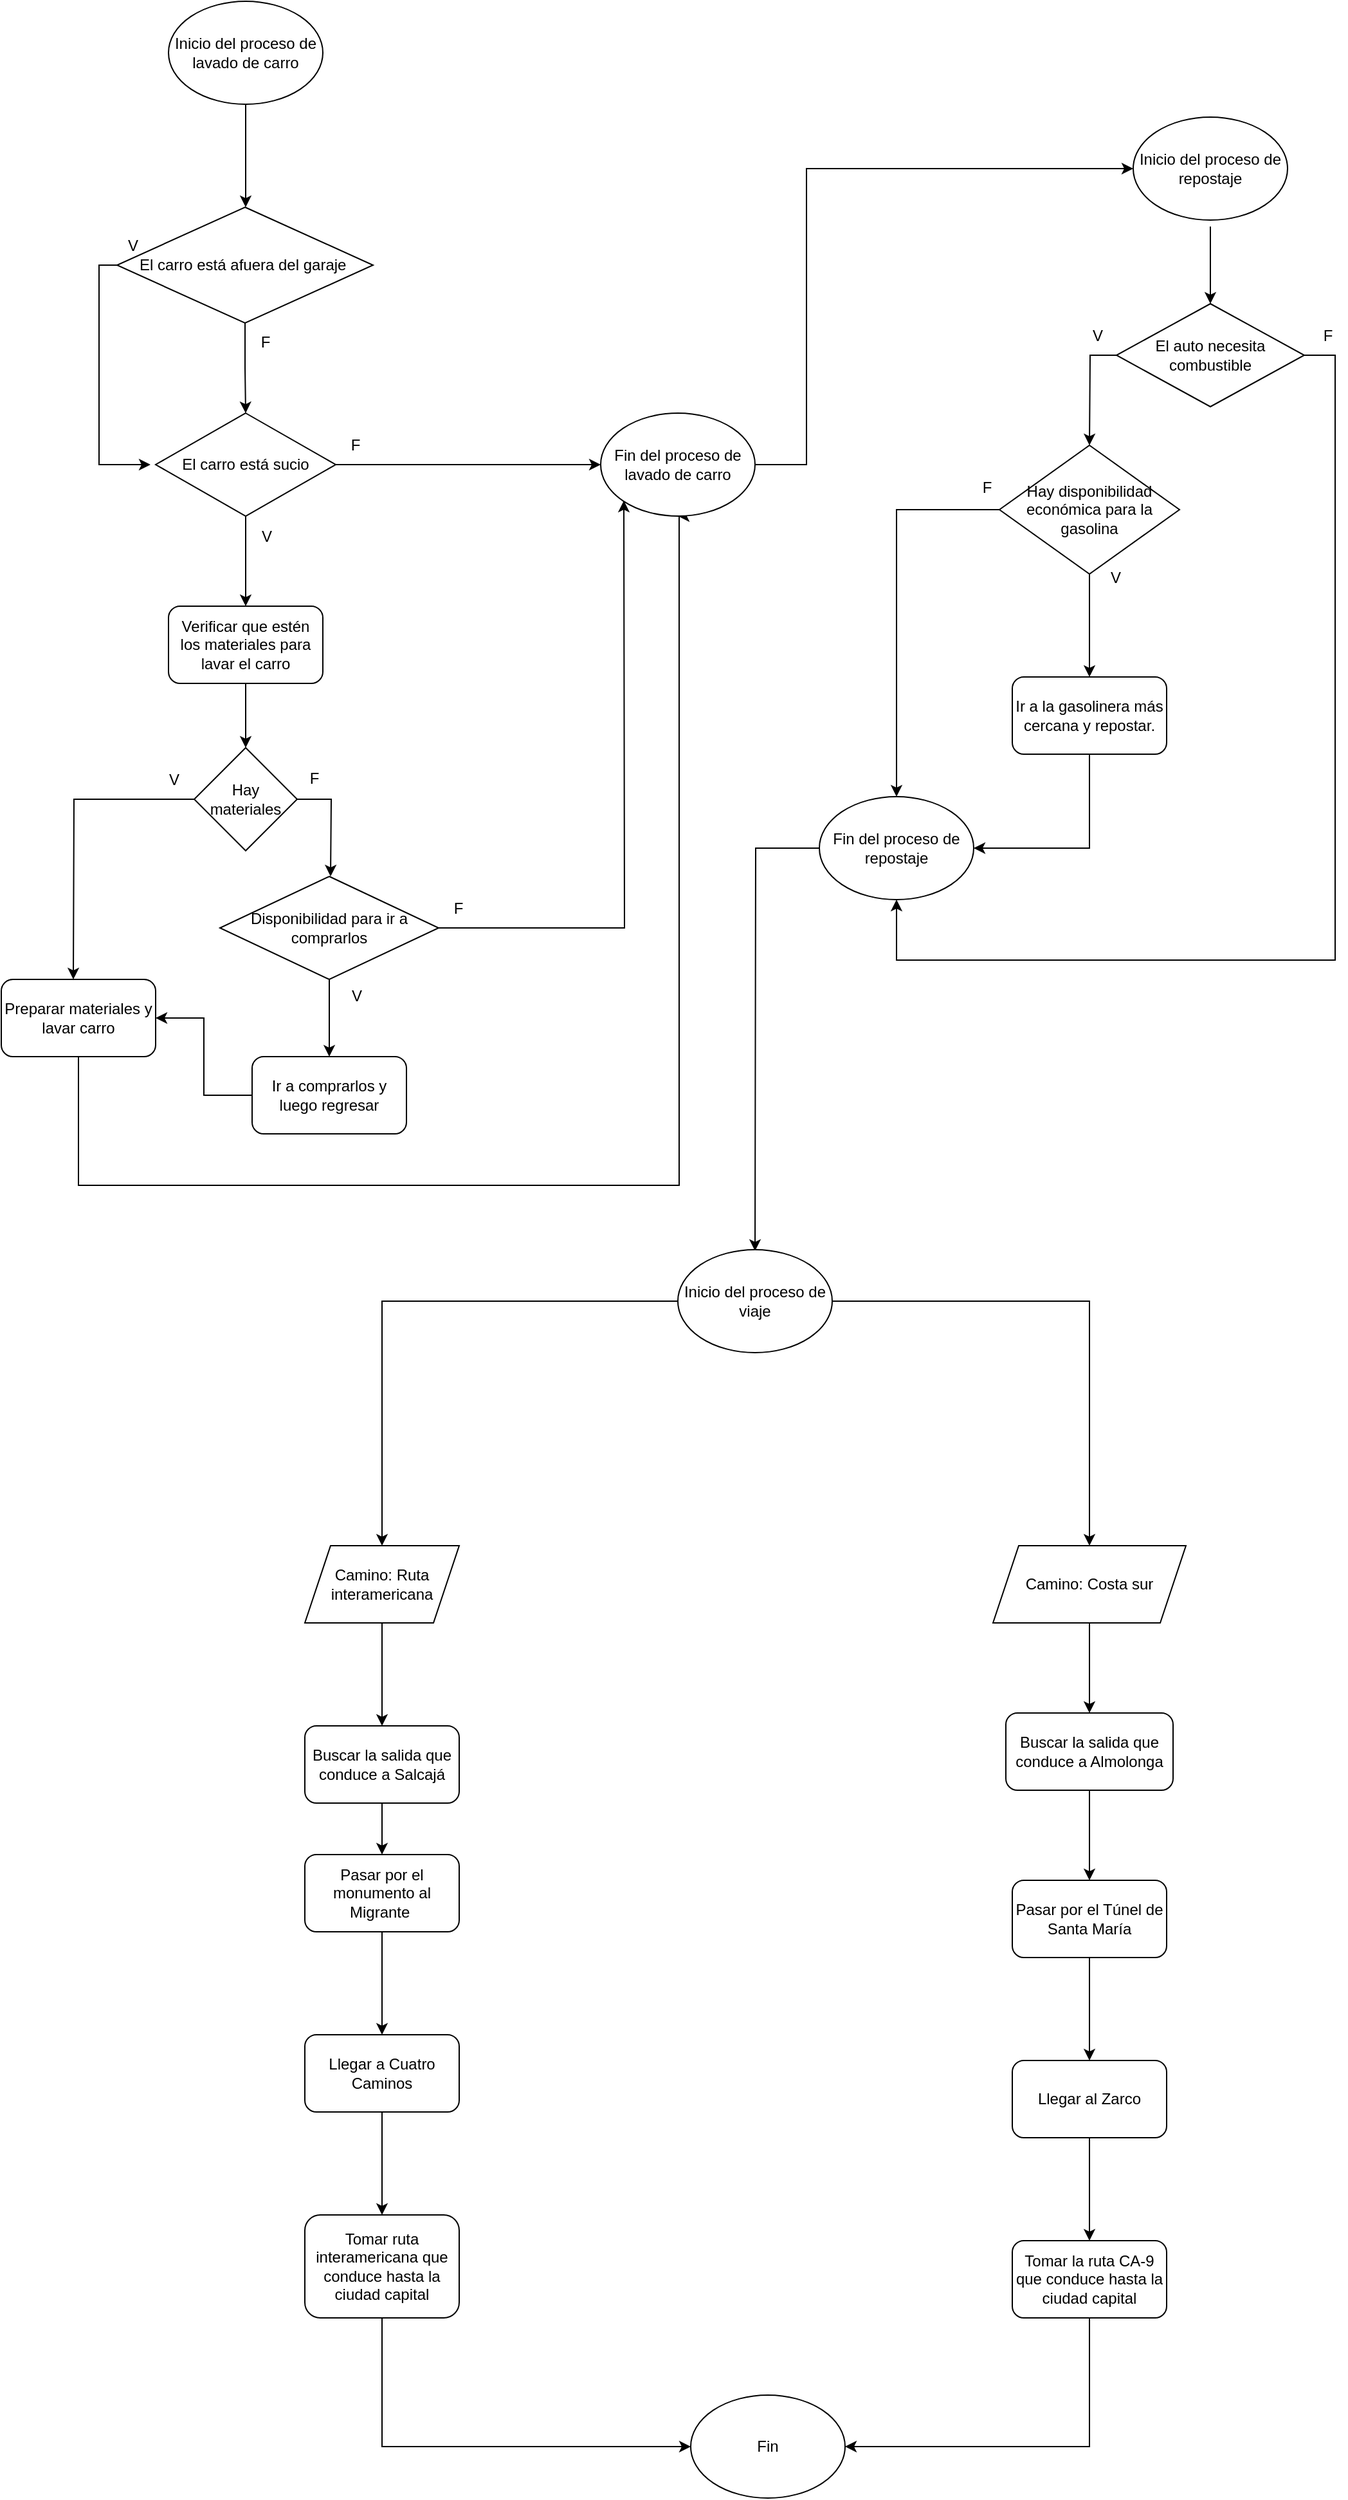 <mxfile version="24.1.0" type="device">
  <diagram name="Página-1" id="kDsIwDnjtc5UrCaGoq3r">
    <mxGraphModel dx="794" dy="788" grid="1" gridSize="10" guides="1" tooltips="1" connect="1" arrows="1" fold="1" page="1" pageScale="1" pageWidth="827" pageHeight="1169" math="0" shadow="0">
      <root>
        <mxCell id="0" />
        <mxCell id="1" parent="0" />
        <mxCell id="j1MFBvhrQ1oCP8wBqHsK-2" style="edgeStyle=orthogonalEdgeStyle;rounded=0;orthogonalLoop=1;jettySize=auto;html=1;" parent="1" source="j1MFBvhrQ1oCP8wBqHsK-1" edge="1">
          <mxGeometry relative="1" as="geometry">
            <mxPoint x="414.0" y="180" as="targetPoint" />
          </mxGeometry>
        </mxCell>
        <mxCell id="j1MFBvhrQ1oCP8wBqHsK-1" value="Inicio del proceso de lavado de carro" style="ellipse;whiteSpace=wrap;html=1;" parent="1" vertex="1">
          <mxGeometry x="354" y="20" width="120" height="80" as="geometry" />
        </mxCell>
        <mxCell id="j1MFBvhrQ1oCP8wBqHsK-3" style="edgeStyle=orthogonalEdgeStyle;rounded=0;orthogonalLoop=1;jettySize=auto;html=1;entryX=0.5;entryY=0;entryDx=0;entryDy=0;" parent="1" source="j1MFBvhrQ1oCP8wBqHsK-5" target="j1MFBvhrQ1oCP8wBqHsK-9" edge="1">
          <mxGeometry relative="1" as="geometry">
            <mxPoint x="560" y="310" as="targetPoint" />
          </mxGeometry>
        </mxCell>
        <mxCell id="j1MFBvhrQ1oCP8wBqHsK-4" style="edgeStyle=orthogonalEdgeStyle;rounded=0;orthogonalLoop=1;jettySize=auto;html=1;" parent="1" source="j1MFBvhrQ1oCP8wBqHsK-5" edge="1">
          <mxGeometry relative="1" as="geometry">
            <mxPoint x="340" y="380" as="targetPoint" />
            <Array as="points">
              <mxPoint x="300" y="225" />
            </Array>
          </mxGeometry>
        </mxCell>
        <mxCell id="j1MFBvhrQ1oCP8wBqHsK-5" value="El carro está afuera del garaje&amp;nbsp;" style="rhombus;whiteSpace=wrap;html=1;" parent="1" vertex="1">
          <mxGeometry x="314" y="180" width="199" height="90" as="geometry" />
        </mxCell>
        <mxCell id="j1MFBvhrQ1oCP8wBqHsK-6" value="F" style="text;html=1;align=center;verticalAlign=middle;resizable=0;points=[];autosize=1;strokeColor=none;fillColor=none;" parent="1" vertex="1">
          <mxGeometry x="414" y="270" width="30" height="30" as="geometry" />
        </mxCell>
        <mxCell id="j1MFBvhrQ1oCP8wBqHsK-7" style="edgeStyle=orthogonalEdgeStyle;rounded=0;orthogonalLoop=1;jettySize=auto;html=1;entryX=0;entryY=0.5;entryDx=0;entryDy=0;" parent="1" source="j1MFBvhrQ1oCP8wBqHsK-9" edge="1">
          <mxGeometry relative="1" as="geometry">
            <mxPoint x="690" y="380" as="targetPoint" />
          </mxGeometry>
        </mxCell>
        <mxCell id="j1MFBvhrQ1oCP8wBqHsK-8" style="edgeStyle=orthogonalEdgeStyle;rounded=0;orthogonalLoop=1;jettySize=auto;html=1;" parent="1" source="j1MFBvhrQ1oCP8wBqHsK-9" edge="1">
          <mxGeometry relative="1" as="geometry">
            <mxPoint x="414" y="490" as="targetPoint" />
          </mxGeometry>
        </mxCell>
        <mxCell id="j1MFBvhrQ1oCP8wBqHsK-9" value="El carro está sucio" style="rhombus;whiteSpace=wrap;html=1;" parent="1" vertex="1">
          <mxGeometry x="344" y="340" width="140" height="80" as="geometry" />
        </mxCell>
        <mxCell id="j1MFBvhrQ1oCP8wBqHsK-10" value="F" style="text;html=1;align=center;verticalAlign=middle;resizable=0;points=[];autosize=1;strokeColor=none;fillColor=none;" parent="1" vertex="1">
          <mxGeometry x="484" y="350" width="30" height="30" as="geometry" />
        </mxCell>
        <mxCell id="j1MFBvhrQ1oCP8wBqHsK-11" value="V" style="text;html=1;align=center;verticalAlign=middle;resizable=0;points=[];autosize=1;strokeColor=none;fillColor=none;" parent="1" vertex="1">
          <mxGeometry x="311" y="195" width="30" height="30" as="geometry" />
        </mxCell>
        <mxCell id="j1MFBvhrQ1oCP8wBqHsK-12" value="V" style="text;html=1;align=center;verticalAlign=middle;resizable=0;points=[];autosize=1;strokeColor=none;fillColor=none;" parent="1" vertex="1">
          <mxGeometry x="415" y="421" width="30" height="30" as="geometry" />
        </mxCell>
        <mxCell id="j1MFBvhrQ1oCP8wBqHsK-13" style="edgeStyle=orthogonalEdgeStyle;rounded=0;orthogonalLoop=1;jettySize=auto;html=1;entryX=0.5;entryY=0;entryDx=0;entryDy=0;" parent="1" source="j1MFBvhrQ1oCP8wBqHsK-14" target="j1MFBvhrQ1oCP8wBqHsK-17" edge="1">
          <mxGeometry relative="1" as="geometry" />
        </mxCell>
        <mxCell id="j1MFBvhrQ1oCP8wBqHsK-14" value="Verificar que estén los materiales para lavar el carro" style="rounded=1;whiteSpace=wrap;html=1;" parent="1" vertex="1">
          <mxGeometry x="354" y="490" width="120" height="60" as="geometry" />
        </mxCell>
        <mxCell id="j1MFBvhrQ1oCP8wBqHsK-15" style="edgeStyle=orthogonalEdgeStyle;rounded=0;orthogonalLoop=1;jettySize=auto;html=1;" parent="1" source="j1MFBvhrQ1oCP8wBqHsK-17" edge="1">
          <mxGeometry relative="1" as="geometry">
            <mxPoint x="480" y="700" as="targetPoint" />
          </mxGeometry>
        </mxCell>
        <mxCell id="j1MFBvhrQ1oCP8wBqHsK-16" style="edgeStyle=orthogonalEdgeStyle;rounded=0;orthogonalLoop=1;jettySize=auto;html=1;" parent="1" source="j1MFBvhrQ1oCP8wBqHsK-17" edge="1">
          <mxGeometry relative="1" as="geometry">
            <mxPoint x="280" y="780" as="targetPoint" />
          </mxGeometry>
        </mxCell>
        <mxCell id="j1MFBvhrQ1oCP8wBqHsK-17" value="Hay materiales" style="rhombus;whiteSpace=wrap;html=1;" parent="1" vertex="1">
          <mxGeometry x="374" y="600" width="80" height="80" as="geometry" />
        </mxCell>
        <mxCell id="j1MFBvhrQ1oCP8wBqHsK-18" style="edgeStyle=orthogonalEdgeStyle;rounded=0;orthogonalLoop=1;jettySize=auto;html=1;entryX=0;entryY=1;entryDx=0;entryDy=0;" parent="1" source="j1MFBvhrQ1oCP8wBqHsK-20" edge="1">
          <mxGeometry relative="1" as="geometry">
            <mxPoint x="708" y="408" as="targetPoint" />
          </mxGeometry>
        </mxCell>
        <mxCell id="j1MFBvhrQ1oCP8wBqHsK-19" style="edgeStyle=orthogonalEdgeStyle;rounded=0;orthogonalLoop=1;jettySize=auto;html=1;" parent="1" source="j1MFBvhrQ1oCP8wBqHsK-20" edge="1">
          <mxGeometry relative="1" as="geometry">
            <mxPoint x="479" y="840" as="targetPoint" />
          </mxGeometry>
        </mxCell>
        <mxCell id="j1MFBvhrQ1oCP8wBqHsK-20" value="Disponibilidad para ir a comprarlos" style="rhombus;whiteSpace=wrap;html=1;" parent="1" vertex="1">
          <mxGeometry x="394" y="700" width="170" height="80" as="geometry" />
        </mxCell>
        <mxCell id="j1MFBvhrQ1oCP8wBqHsK-21" value="F" style="text;html=1;align=center;verticalAlign=middle;resizable=0;points=[];autosize=1;strokeColor=none;fillColor=none;" parent="1" vertex="1">
          <mxGeometry x="564" y="710" width="30" height="30" as="geometry" />
        </mxCell>
        <mxCell id="j1MFBvhrQ1oCP8wBqHsK-22" value="F" style="text;html=1;align=center;verticalAlign=middle;resizable=0;points=[];autosize=1;strokeColor=none;fillColor=none;" parent="1" vertex="1">
          <mxGeometry x="452" y="609" width="30" height="30" as="geometry" />
        </mxCell>
        <mxCell id="j1MFBvhrQ1oCP8wBqHsK-23" value="V" style="text;html=1;align=center;verticalAlign=middle;resizable=0;points=[];autosize=1;strokeColor=none;fillColor=none;" parent="1" vertex="1">
          <mxGeometry x="343" y="610" width="30" height="30" as="geometry" />
        </mxCell>
        <mxCell id="j1MFBvhrQ1oCP8wBqHsK-24" style="edgeStyle=orthogonalEdgeStyle;rounded=0;orthogonalLoop=1;jettySize=auto;html=1;entryX=0.5;entryY=1;entryDx=0;entryDy=0;" parent="1" source="j1MFBvhrQ1oCP8wBqHsK-25" edge="1">
          <mxGeometry relative="1" as="geometry">
            <mxPoint x="750" y="420" as="targetPoint" />
            <Array as="points">
              <mxPoint x="284" y="940" />
              <mxPoint x="751" y="940" />
            </Array>
          </mxGeometry>
        </mxCell>
        <mxCell id="j1MFBvhrQ1oCP8wBqHsK-25" value="Preparar materiales y lavar carro" style="rounded=1;whiteSpace=wrap;html=1;" parent="1" vertex="1">
          <mxGeometry x="224" y="780" width="120" height="60" as="geometry" />
        </mxCell>
        <mxCell id="j1MFBvhrQ1oCP8wBqHsK-26" value="V" style="text;html=1;align=center;verticalAlign=middle;resizable=0;points=[];autosize=1;strokeColor=none;fillColor=none;" parent="1" vertex="1">
          <mxGeometry x="485" y="778" width="30" height="30" as="geometry" />
        </mxCell>
        <mxCell id="j1MFBvhrQ1oCP8wBqHsK-27" style="edgeStyle=orthogonalEdgeStyle;rounded=0;orthogonalLoop=1;jettySize=auto;html=1;entryX=1;entryY=0.5;entryDx=0;entryDy=0;" parent="1" source="j1MFBvhrQ1oCP8wBqHsK-28" target="j1MFBvhrQ1oCP8wBqHsK-25" edge="1">
          <mxGeometry relative="1" as="geometry" />
        </mxCell>
        <mxCell id="j1MFBvhrQ1oCP8wBqHsK-28" value="Ir a comprarlos y luego regresar" style="rounded=1;whiteSpace=wrap;html=1;" parent="1" vertex="1">
          <mxGeometry x="419" y="840" width="120" height="60" as="geometry" />
        </mxCell>
        <mxCell id="mAZ9AQqqnZxcHFOM1Hci-3" style="edgeStyle=orthogonalEdgeStyle;rounded=0;orthogonalLoop=1;jettySize=auto;html=1;entryX=0;entryY=0.5;entryDx=0;entryDy=0;" edge="1" parent="1" source="mAZ9AQqqnZxcHFOM1Hci-2" target="mAZ9AQqqnZxcHFOM1Hci-32">
          <mxGeometry relative="1" as="geometry">
            <mxPoint x="890" y="380" as="targetPoint" />
            <Array as="points">
              <mxPoint x="850" y="380" />
              <mxPoint x="850" y="150" />
            </Array>
          </mxGeometry>
        </mxCell>
        <mxCell id="mAZ9AQqqnZxcHFOM1Hci-2" value="Fin del proceso de lavado de carro" style="ellipse;whiteSpace=wrap;html=1;" vertex="1" parent="1">
          <mxGeometry x="690" y="340" width="120" height="80" as="geometry" />
        </mxCell>
        <mxCell id="mAZ9AQqqnZxcHFOM1Hci-18" style="edgeStyle=orthogonalEdgeStyle;rounded=0;orthogonalLoop=1;jettySize=auto;html=1;" edge="1" parent="1">
          <mxGeometry relative="1" as="geometry">
            <mxPoint x="1164" y="255" as="targetPoint" />
            <mxPoint x="1164" y="195" as="sourcePoint" />
          </mxGeometry>
        </mxCell>
        <mxCell id="mAZ9AQqqnZxcHFOM1Hci-19" style="edgeStyle=orthogonalEdgeStyle;rounded=0;orthogonalLoop=1;jettySize=auto;html=1;" edge="1" parent="1" source="mAZ9AQqqnZxcHFOM1Hci-21">
          <mxGeometry relative="1" as="geometry">
            <mxPoint x="1070" y="365" as="targetPoint" />
          </mxGeometry>
        </mxCell>
        <mxCell id="mAZ9AQqqnZxcHFOM1Hci-20" style="edgeStyle=orthogonalEdgeStyle;rounded=0;orthogonalLoop=1;jettySize=auto;html=1;entryX=0.5;entryY=1;entryDx=0;entryDy=0;" edge="1" parent="1" source="mAZ9AQqqnZxcHFOM1Hci-21" target="mAZ9AQqqnZxcHFOM1Hci-27">
          <mxGeometry relative="1" as="geometry">
            <mxPoint x="1260" y="365" as="targetPoint" />
            <Array as="points">
              <mxPoint x="1261" y="295" />
              <mxPoint x="1261" y="765" />
              <mxPoint x="920" y="765" />
            </Array>
          </mxGeometry>
        </mxCell>
        <mxCell id="mAZ9AQqqnZxcHFOM1Hci-21" value="El auto necesita combustible" style="rhombus;whiteSpace=wrap;html=1;" vertex="1" parent="1">
          <mxGeometry x="1091" y="255" width="146" height="80" as="geometry" />
        </mxCell>
        <mxCell id="mAZ9AQqqnZxcHFOM1Hci-22" value="V" style="text;html=1;align=center;verticalAlign=middle;resizable=0;points=[];autosize=1;strokeColor=none;fillColor=none;" vertex="1" parent="1">
          <mxGeometry x="1061" y="265" width="30" height="30" as="geometry" />
        </mxCell>
        <mxCell id="mAZ9AQqqnZxcHFOM1Hci-23" value="F" style="text;html=1;align=center;verticalAlign=middle;resizable=0;points=[];autosize=1;strokeColor=none;fillColor=none;" vertex="1" parent="1">
          <mxGeometry x="1240" y="265" width="30" height="30" as="geometry" />
        </mxCell>
        <mxCell id="mAZ9AQqqnZxcHFOM1Hci-24" style="edgeStyle=orthogonalEdgeStyle;rounded=0;orthogonalLoop=1;jettySize=auto;html=1;entryX=0.5;entryY=0;entryDx=0;entryDy=0;" edge="1" parent="1" source="mAZ9AQqqnZxcHFOM1Hci-26" target="mAZ9AQqqnZxcHFOM1Hci-27">
          <mxGeometry relative="1" as="geometry">
            <mxPoint x="870" y="475" as="targetPoint" />
          </mxGeometry>
        </mxCell>
        <mxCell id="mAZ9AQqqnZxcHFOM1Hci-25" style="edgeStyle=orthogonalEdgeStyle;rounded=0;orthogonalLoop=1;jettySize=auto;html=1;entryX=0.5;entryY=0;entryDx=0;entryDy=0;" edge="1" parent="1" source="mAZ9AQqqnZxcHFOM1Hci-26" target="mAZ9AQqqnZxcHFOM1Hci-31">
          <mxGeometry relative="1" as="geometry">
            <mxPoint x="1070" y="545" as="targetPoint" />
          </mxGeometry>
        </mxCell>
        <mxCell id="mAZ9AQqqnZxcHFOM1Hci-26" value="Hay disponibilidad económica para la gasolina" style="rhombus;whiteSpace=wrap;html=1;" vertex="1" parent="1">
          <mxGeometry x="1000" y="365" width="140" height="100" as="geometry" />
        </mxCell>
        <mxCell id="mAZ9AQqqnZxcHFOM1Hci-33" style="edgeStyle=orthogonalEdgeStyle;rounded=0;orthogonalLoop=1;jettySize=auto;html=1;" edge="1" parent="1" source="mAZ9AQqqnZxcHFOM1Hci-27">
          <mxGeometry relative="1" as="geometry">
            <mxPoint x="810" y="991" as="targetPoint" />
          </mxGeometry>
        </mxCell>
        <mxCell id="mAZ9AQqqnZxcHFOM1Hci-27" value="Fin del proceso de repostaje" style="ellipse;whiteSpace=wrap;html=1;" vertex="1" parent="1">
          <mxGeometry x="860" y="638" width="120" height="80" as="geometry" />
        </mxCell>
        <mxCell id="mAZ9AQqqnZxcHFOM1Hci-28" value="F" style="text;html=1;align=center;verticalAlign=middle;resizable=0;points=[];autosize=1;strokeColor=none;fillColor=none;" vertex="1" parent="1">
          <mxGeometry x="975" y="383" width="30" height="30" as="geometry" />
        </mxCell>
        <mxCell id="mAZ9AQqqnZxcHFOM1Hci-29" value="V" style="text;html=1;align=center;verticalAlign=middle;resizable=0;points=[];autosize=1;strokeColor=none;fillColor=none;" vertex="1" parent="1">
          <mxGeometry x="1075" y="453" width="30" height="30" as="geometry" />
        </mxCell>
        <mxCell id="mAZ9AQqqnZxcHFOM1Hci-30" style="edgeStyle=orthogonalEdgeStyle;rounded=0;orthogonalLoop=1;jettySize=auto;html=1;entryX=1;entryY=0.5;entryDx=0;entryDy=0;" edge="1" parent="1" source="mAZ9AQqqnZxcHFOM1Hci-31" target="mAZ9AQqqnZxcHFOM1Hci-27">
          <mxGeometry relative="1" as="geometry">
            <Array as="points">
              <mxPoint x="1070" y="678" />
            </Array>
          </mxGeometry>
        </mxCell>
        <mxCell id="mAZ9AQqqnZxcHFOM1Hci-31" value="Ir a la gasolinera más cercana y repostar." style="rounded=1;whiteSpace=wrap;html=1;" vertex="1" parent="1">
          <mxGeometry x="1010" y="545" width="120" height="60" as="geometry" />
        </mxCell>
        <mxCell id="mAZ9AQqqnZxcHFOM1Hci-32" value="Inicio del proceso de repostaje" style="ellipse;whiteSpace=wrap;html=1;" vertex="1" parent="1">
          <mxGeometry x="1104" y="110" width="120" height="80" as="geometry" />
        </mxCell>
        <mxCell id="mAZ9AQqqnZxcHFOM1Hci-38" style="edgeStyle=orthogonalEdgeStyle;rounded=0;orthogonalLoop=1;jettySize=auto;html=1;entryX=0.5;entryY=0;entryDx=0;entryDy=0;" edge="1" parent="1" source="mAZ9AQqqnZxcHFOM1Hci-34" target="mAZ9AQqqnZxcHFOM1Hci-36">
          <mxGeometry relative="1" as="geometry">
            <Array as="points">
              <mxPoint x="520" y="1030" />
            </Array>
          </mxGeometry>
        </mxCell>
        <mxCell id="mAZ9AQqqnZxcHFOM1Hci-40" style="edgeStyle=orthogonalEdgeStyle;rounded=0;orthogonalLoop=1;jettySize=auto;html=1;entryX=0.5;entryY=0;entryDx=0;entryDy=0;" edge="1" parent="1" source="mAZ9AQqqnZxcHFOM1Hci-34" target="mAZ9AQqqnZxcHFOM1Hci-37">
          <mxGeometry relative="1" as="geometry">
            <Array as="points">
              <mxPoint x="1070" y="1030" />
            </Array>
          </mxGeometry>
        </mxCell>
        <mxCell id="mAZ9AQqqnZxcHFOM1Hci-34" value="Inicio del proceso de viaje" style="ellipse;whiteSpace=wrap;html=1;" vertex="1" parent="1">
          <mxGeometry x="750" y="990" width="120" height="80" as="geometry" />
        </mxCell>
        <mxCell id="mAZ9AQqqnZxcHFOM1Hci-41" style="edgeStyle=orthogonalEdgeStyle;rounded=0;orthogonalLoop=1;jettySize=auto;html=1;" edge="1" parent="1" source="mAZ9AQqqnZxcHFOM1Hci-36">
          <mxGeometry relative="1" as="geometry">
            <mxPoint x="520" y="1360" as="targetPoint" />
          </mxGeometry>
        </mxCell>
        <mxCell id="mAZ9AQqqnZxcHFOM1Hci-36" value="Camino: Ruta interamericana" style="shape=parallelogram;perimeter=parallelogramPerimeter;whiteSpace=wrap;html=1;fixedSize=1;" vertex="1" parent="1">
          <mxGeometry x="460" y="1220" width="120" height="60" as="geometry" />
        </mxCell>
        <mxCell id="mAZ9AQqqnZxcHFOM1Hci-50" style="edgeStyle=orthogonalEdgeStyle;rounded=0;orthogonalLoop=1;jettySize=auto;html=1;" edge="1" parent="1" source="mAZ9AQqqnZxcHFOM1Hci-37">
          <mxGeometry relative="1" as="geometry">
            <mxPoint x="1070" y="1350" as="targetPoint" />
          </mxGeometry>
        </mxCell>
        <mxCell id="mAZ9AQqqnZxcHFOM1Hci-37" value="Camino: Costa sur" style="shape=parallelogram;perimeter=parallelogramPerimeter;whiteSpace=wrap;html=1;fixedSize=1;" vertex="1" parent="1">
          <mxGeometry x="995" y="1220" width="150" height="60" as="geometry" />
        </mxCell>
        <mxCell id="mAZ9AQqqnZxcHFOM1Hci-44" style="edgeStyle=orthogonalEdgeStyle;rounded=0;orthogonalLoop=1;jettySize=auto;html=1;entryX=0.5;entryY=0;entryDx=0;entryDy=0;" edge="1" parent="1" source="mAZ9AQqqnZxcHFOM1Hci-42" target="mAZ9AQqqnZxcHFOM1Hci-43">
          <mxGeometry relative="1" as="geometry" />
        </mxCell>
        <mxCell id="mAZ9AQqqnZxcHFOM1Hci-42" value="Buscar la salida que conduce a Salcajá" style="rounded=1;whiteSpace=wrap;html=1;" vertex="1" parent="1">
          <mxGeometry x="460" y="1360" width="120" height="60" as="geometry" />
        </mxCell>
        <mxCell id="mAZ9AQqqnZxcHFOM1Hci-46" style="edgeStyle=orthogonalEdgeStyle;rounded=0;orthogonalLoop=1;jettySize=auto;html=1;" edge="1" parent="1" source="mAZ9AQqqnZxcHFOM1Hci-43">
          <mxGeometry relative="1" as="geometry">
            <mxPoint x="520" y="1600" as="targetPoint" />
          </mxGeometry>
        </mxCell>
        <mxCell id="mAZ9AQqqnZxcHFOM1Hci-43" value="Pasar por el monumento al Migrante&amp;nbsp;" style="rounded=1;whiteSpace=wrap;html=1;" vertex="1" parent="1">
          <mxGeometry x="460" y="1460" width="120" height="60" as="geometry" />
        </mxCell>
        <mxCell id="mAZ9AQqqnZxcHFOM1Hci-59" style="edgeStyle=orthogonalEdgeStyle;rounded=0;orthogonalLoop=1;jettySize=auto;html=1;entryX=0;entryY=0.5;entryDx=0;entryDy=0;" edge="1" parent="1" source="mAZ9AQqqnZxcHFOM1Hci-45" target="mAZ9AQqqnZxcHFOM1Hci-58">
          <mxGeometry relative="1" as="geometry">
            <Array as="points">
              <mxPoint x="520" y="1920" />
            </Array>
          </mxGeometry>
        </mxCell>
        <mxCell id="mAZ9AQqqnZxcHFOM1Hci-45" value="Tomar ruta interamericana que conduce hasta la ciudad capital" style="rounded=1;whiteSpace=wrap;html=1;" vertex="1" parent="1">
          <mxGeometry x="460" y="1740" width="120" height="80" as="geometry" />
        </mxCell>
        <mxCell id="mAZ9AQqqnZxcHFOM1Hci-48" style="edgeStyle=orthogonalEdgeStyle;rounded=0;orthogonalLoop=1;jettySize=auto;html=1;" edge="1" parent="1" source="mAZ9AQqqnZxcHFOM1Hci-47" target="mAZ9AQqqnZxcHFOM1Hci-45">
          <mxGeometry relative="1" as="geometry" />
        </mxCell>
        <mxCell id="mAZ9AQqqnZxcHFOM1Hci-47" value="Llegar a Cuatro Caminos" style="rounded=1;whiteSpace=wrap;html=1;" vertex="1" parent="1">
          <mxGeometry x="460" y="1600" width="120" height="60" as="geometry" />
        </mxCell>
        <mxCell id="mAZ9AQqqnZxcHFOM1Hci-52" style="edgeStyle=orthogonalEdgeStyle;rounded=0;orthogonalLoop=1;jettySize=auto;html=1;" edge="1" parent="1" source="mAZ9AQqqnZxcHFOM1Hci-51">
          <mxGeometry relative="1" as="geometry">
            <mxPoint x="1070" y="1480" as="targetPoint" />
          </mxGeometry>
        </mxCell>
        <mxCell id="mAZ9AQqqnZxcHFOM1Hci-51" value="Buscar la salida que conduce a Almolonga" style="rounded=1;whiteSpace=wrap;html=1;" vertex="1" parent="1">
          <mxGeometry x="1005" y="1350" width="130" height="60" as="geometry" />
        </mxCell>
        <mxCell id="mAZ9AQqqnZxcHFOM1Hci-54" style="edgeStyle=orthogonalEdgeStyle;rounded=0;orthogonalLoop=1;jettySize=auto;html=1;" edge="1" parent="1" source="mAZ9AQqqnZxcHFOM1Hci-53">
          <mxGeometry relative="1" as="geometry">
            <mxPoint x="1070" y="1620" as="targetPoint" />
          </mxGeometry>
        </mxCell>
        <mxCell id="mAZ9AQqqnZxcHFOM1Hci-53" value="Pasar por el Túnel de Santa María" style="rounded=1;whiteSpace=wrap;html=1;" vertex="1" parent="1">
          <mxGeometry x="1010" y="1480" width="120" height="60" as="geometry" />
        </mxCell>
        <mxCell id="mAZ9AQqqnZxcHFOM1Hci-57" value="" style="edgeStyle=orthogonalEdgeStyle;rounded=0;orthogonalLoop=1;jettySize=auto;html=1;" edge="1" parent="1" source="mAZ9AQqqnZxcHFOM1Hci-55" target="mAZ9AQqqnZxcHFOM1Hci-56">
          <mxGeometry relative="1" as="geometry" />
        </mxCell>
        <mxCell id="mAZ9AQqqnZxcHFOM1Hci-55" value="Llegar al Zarco" style="rounded=1;whiteSpace=wrap;html=1;" vertex="1" parent="1">
          <mxGeometry x="1010" y="1620" width="120" height="60" as="geometry" />
        </mxCell>
        <mxCell id="mAZ9AQqqnZxcHFOM1Hci-60" style="edgeStyle=orthogonalEdgeStyle;rounded=0;orthogonalLoop=1;jettySize=auto;html=1;entryX=1;entryY=0.5;entryDx=0;entryDy=0;" edge="1" parent="1" source="mAZ9AQqqnZxcHFOM1Hci-56" target="mAZ9AQqqnZxcHFOM1Hci-58">
          <mxGeometry relative="1" as="geometry">
            <Array as="points">
              <mxPoint x="1070" y="1920" />
            </Array>
          </mxGeometry>
        </mxCell>
        <mxCell id="mAZ9AQqqnZxcHFOM1Hci-56" value="Tomar la ruta CA-9 que conduce hasta la ciudad capital" style="rounded=1;whiteSpace=wrap;html=1;" vertex="1" parent="1">
          <mxGeometry x="1010" y="1760" width="120" height="60" as="geometry" />
        </mxCell>
        <mxCell id="mAZ9AQqqnZxcHFOM1Hci-58" value="Fin" style="ellipse;whiteSpace=wrap;html=1;" vertex="1" parent="1">
          <mxGeometry x="760" y="1880" width="120" height="80" as="geometry" />
        </mxCell>
      </root>
    </mxGraphModel>
  </diagram>
</mxfile>
